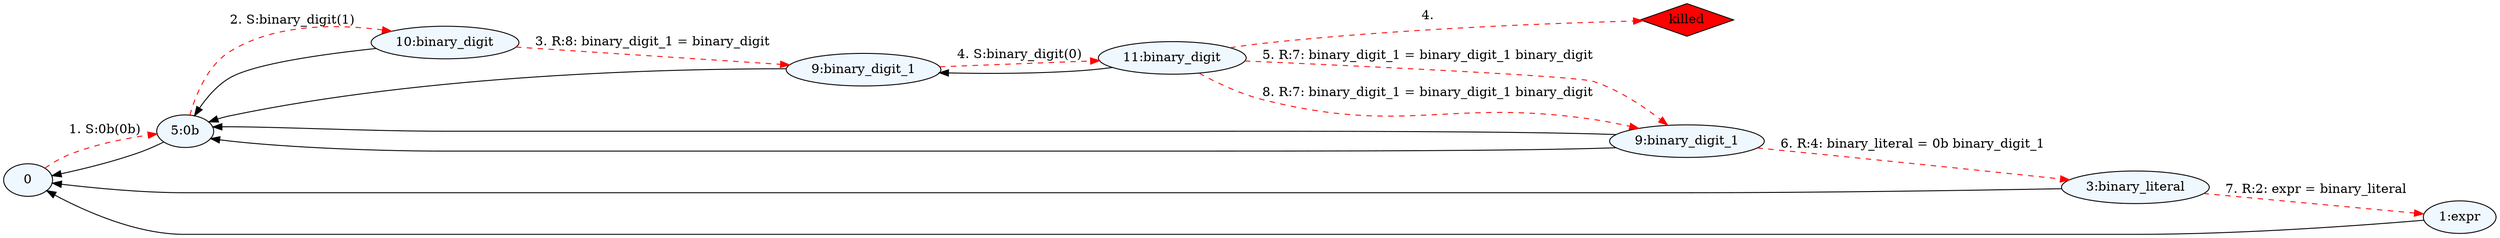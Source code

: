 
    digraph parglare_trace {
    rankdir=LR
    fontname = "Bitstream Vera Sans"
    fontsize = 8
    node[
        style=filled,
        fillcolor=aliceblue
    ]
    nodesep = 0.3
    edge[dir=black,arrowtail=empty]

head_0_0_0 [label="0"];
head_5_0_2 [label="5:0b"];
head_0_0_0 -> head_5_0_2 [label="1. S:0b(0b)" color="red" style="dashed"];
head_5_0_2 -> head_0_0_0;
head_10_2_3 [label="10:binary_digit"];
head_5_0_2 -> head_10_2_3 [label="2. S:binary_digit(1)" color="red" style="dashed"];
head_10_2_3 -> head_5_0_2;
head_9_2_3 [label="9:binary_digit_1"];
head_10_2_3 -> head_9_2_3 [label="3. R:8: binary_digit_1 = binary_digit" color="red" style="dashed"];
head_9_2_3 -> head_5_0_2;
head_11_3_4 [label="11:binary_digit"];
head_9_2_3 -> head_11_3_4 [label="4. S:binary_digit(0)" color="red" style="dashed"];
head_11_3_4 -> head_9_2_3;
head_11_3_4_killed [shape="diamond" fillcolor="red" label="killed"];
head_11_3_4 -> head_11_3_4_killed [label="4." color="red" style="dashed"];
head_9_2_4 [label="9:binary_digit_1"];
head_11_3_4 -> head_9_2_4 [label="5. R:7: binary_digit_1 = binary_digit_1 binary_digit" color="red" style="dashed"];
head_9_2_4 -> head_5_0_2;
head_3_0_4 [label="3:binary_literal"];
head_9_2_4 -> head_3_0_4 [label="6. R:4: binary_literal = 0b binary_digit_1" color="red" style="dashed"];
head_3_0_4 -> head_0_0_0;
head_1_0_4 [label="1:expr"];
head_3_0_4 -> head_1_0_4 [label="7. R:2: expr = binary_literal" color="red" style="dashed"];
head_1_0_4 -> head_0_0_0;
head_9_2_4 [label="9:binary_digit_1"];
head_11_3_4 -> head_9_2_4 [label="8. R:7: binary_digit_1 = binary_digit_1 binary_digit" color="red" style="dashed"];
head_9_2_4 -> head_5_0_2;
}

